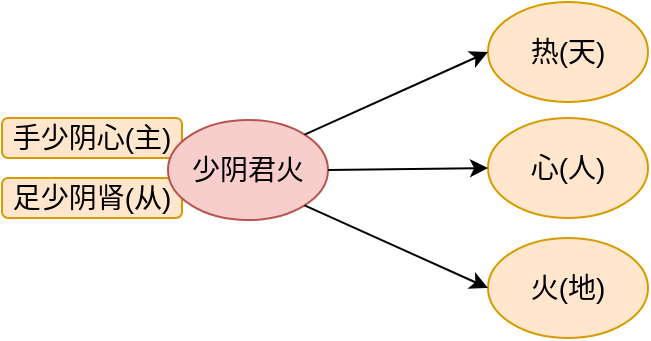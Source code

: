 <mxfile version="24.6.1" type="device">
  <diagram name="第 1 页" id="d3KZ81nb0EXFjkvFXo8s">
    <mxGraphModel dx="1050" dy="621" grid="1" gridSize="10" guides="1" tooltips="1" connect="1" arrows="1" fold="1" page="1" pageScale="1" pageWidth="827" pageHeight="1169" math="0" shadow="0">
      <root>
        <mxCell id="0" />
        <mxCell id="1" parent="0" />
        <mxCell id="LHjR-asj72qi_sqVgKrz-9" value="足少阴肾(从)" style="rounded=1;whiteSpace=wrap;html=1;fontSize=14;fillColor=#ffe6cc;strokeColor=#d79b00;" vertex="1" parent="1">
          <mxGeometry x="28" y="150" width="90" height="20" as="geometry" />
        </mxCell>
        <mxCell id="LHjR-asj72qi_sqVgKrz-8" value="手少阴心(主)" style="rounded=1;whiteSpace=wrap;html=1;fontSize=14;fillColor=#ffe6cc;strokeColor=#d79b00;" vertex="1" parent="1">
          <mxGeometry x="28" y="120" width="90" height="20" as="geometry" />
        </mxCell>
        <mxCell id="LHjR-asj72qi_sqVgKrz-1" value="少阴君火" style="ellipse;whiteSpace=wrap;html=1;fontSize=14;fillColor=#f8cecc;strokeColor=#b85450;" vertex="1" parent="1">
          <mxGeometry x="111" y="121" width="80" height="50" as="geometry" />
        </mxCell>
        <mxCell id="LHjR-asj72qi_sqVgKrz-2" value="热(天)" style="ellipse;whiteSpace=wrap;html=1;fontSize=14;fillColor=#ffe6cc;strokeColor=#d79b00;" vertex="1" parent="1">
          <mxGeometry x="271" y="62" width="80" height="50" as="geometry" />
        </mxCell>
        <mxCell id="LHjR-asj72qi_sqVgKrz-3" value="火(地)" style="ellipse;whiteSpace=wrap;html=1;fontSize=14;fillColor=#ffe6cc;strokeColor=#d79b00;" vertex="1" parent="1">
          <mxGeometry x="271" y="180" width="80" height="50" as="geometry" />
        </mxCell>
        <mxCell id="LHjR-asj72qi_sqVgKrz-4" value="心(人)" style="ellipse;whiteSpace=wrap;html=1;fontSize=14;fillColor=#ffe6cc;strokeColor=#d79b00;" vertex="1" parent="1">
          <mxGeometry x="271" y="120" width="80" height="50" as="geometry" />
        </mxCell>
        <mxCell id="LHjR-asj72qi_sqVgKrz-5" value="" style="endArrow=classic;html=1;rounded=0;entryX=0;entryY=0.5;entryDx=0;entryDy=0;exitX=1;exitY=0;exitDx=0;exitDy=0;" edge="1" parent="1" source="LHjR-asj72qi_sqVgKrz-1" target="LHjR-asj72qi_sqVgKrz-2">
          <mxGeometry width="50" height="50" relative="1" as="geometry">
            <mxPoint x="181" y="140" as="sourcePoint" />
            <mxPoint x="231" y="90" as="targetPoint" />
          </mxGeometry>
        </mxCell>
        <mxCell id="LHjR-asj72qi_sqVgKrz-6" value="" style="endArrow=classic;html=1;rounded=0;entryX=0;entryY=0.5;entryDx=0;entryDy=0;exitX=1;exitY=0.5;exitDx=0;exitDy=0;" edge="1" parent="1" source="LHjR-asj72qi_sqVgKrz-1" target="LHjR-asj72qi_sqVgKrz-4">
          <mxGeometry width="50" height="50" relative="1" as="geometry">
            <mxPoint x="371" y="150" as="sourcePoint" />
            <mxPoint x="421" y="100" as="targetPoint" />
          </mxGeometry>
        </mxCell>
        <mxCell id="LHjR-asj72qi_sqVgKrz-7" value="" style="endArrow=classic;html=1;rounded=0;entryX=0;entryY=0.5;entryDx=0;entryDy=0;exitX=1;exitY=1;exitDx=0;exitDy=0;" edge="1" parent="1" source="LHjR-asj72qi_sqVgKrz-1" target="LHjR-asj72qi_sqVgKrz-3">
          <mxGeometry width="50" height="50" relative="1" as="geometry">
            <mxPoint x="371" y="150" as="sourcePoint" />
            <mxPoint x="421" y="100" as="targetPoint" />
          </mxGeometry>
        </mxCell>
      </root>
    </mxGraphModel>
  </diagram>
</mxfile>
